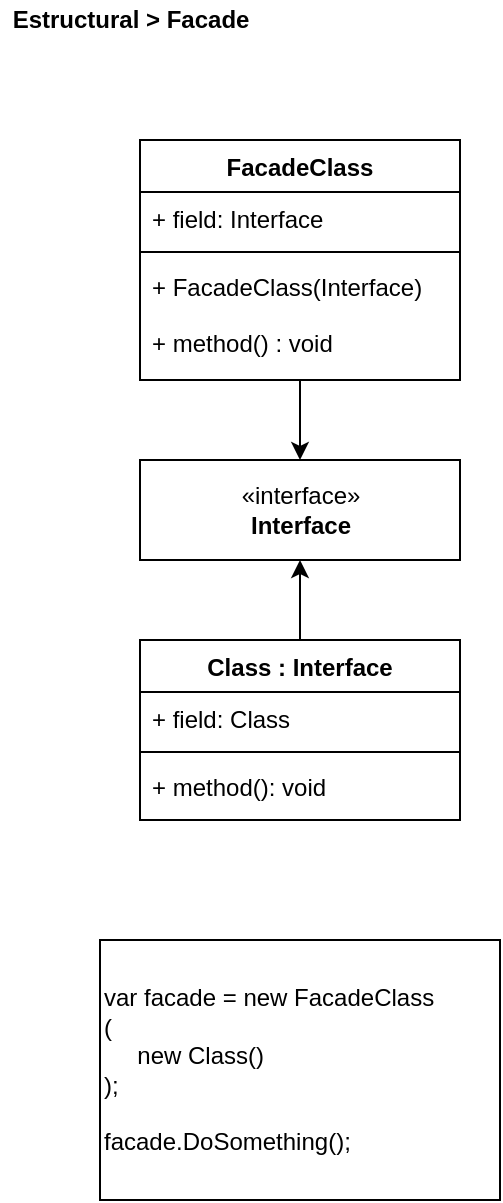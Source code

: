 <mxfile version="13.0.1" type="device"><diagram id="2dO6k6mJ6DyXyBbT0Y1m" name="Page-1"><mxGraphModel dx="1086" dy="806" grid="1" gridSize="10" guides="1" tooltips="1" connect="1" arrows="1" fold="1" page="1" pageScale="1" pageWidth="827" pageHeight="1169" math="0" shadow="0"><root><mxCell id="0"/><mxCell id="1" parent="0"/><mxCell id="jb3W8oWvL1DoOddfANbn-21" value="&lt;span&gt;var facade = new FacadeClass&lt;br&gt;(&lt;br&gt;&amp;nbsp; &amp;nbsp; &amp;nbsp;new Class()&lt;br&gt;);&lt;br&gt;&lt;br&gt;facade.DoSomething();&lt;br&gt;&lt;/span&gt;" style="rounded=0;whiteSpace=wrap;html=1;align=left;labelBackgroundColor=#ffffff;" parent="1" vertex="1"><mxGeometry x="50" y="470" width="200" height="130" as="geometry"/></mxCell><mxCell id="_gdt-Ls8ZpUdM3LCKQaS-1" value="&lt;b&gt;Estructural &amp;gt; Facade&lt;/b&gt;" style="text;html=1;align=center;verticalAlign=middle;resizable=0;points=[];autosize=1;" parent="1" vertex="1"><mxGeometry width="130" height="20" as="geometry"/></mxCell><mxCell id="5ZHKx-4iuGjycEot-wH5-1" value="«interface»&lt;br&gt;&lt;b&gt;Interface&lt;/b&gt;" style="html=1;" parent="1" vertex="1"><mxGeometry x="70" y="230" width="160" height="50" as="geometry"/></mxCell><mxCell id="5ZHKx-4iuGjycEot-wH5-24" style="edgeStyle=orthogonalEdgeStyle;rounded=0;orthogonalLoop=1;jettySize=auto;html=1;entryX=0.5;entryY=1;entryDx=0;entryDy=0;" parent="1" source="5ZHKx-4iuGjycEot-wH5-12" target="5ZHKx-4iuGjycEot-wH5-1" edge="1"><mxGeometry relative="1" as="geometry"/></mxCell><mxCell id="UagUJRM8NwmgdEF_9Nzj-2" style="edgeStyle=orthogonalEdgeStyle;rounded=0;orthogonalLoop=1;jettySize=auto;html=1;entryX=0.5;entryY=0;entryDx=0;entryDy=0;" edge="1" parent="1" source="5ZHKx-4iuGjycEot-wH5-19" target="5ZHKx-4iuGjycEot-wH5-1"><mxGeometry relative="1" as="geometry"/></mxCell><mxCell id="5ZHKx-4iuGjycEot-wH5-12" value="Class : Interface" style="swimlane;fontStyle=1;align=center;verticalAlign=top;childLayout=stackLayout;horizontal=1;startSize=26;horizontalStack=0;resizeParent=1;resizeParentMax=0;resizeLast=0;collapsible=1;marginBottom=0;" parent="1" vertex="1"><mxGeometry x="70" y="320" width="160" height="90" as="geometry"/></mxCell><mxCell id="5ZHKx-4iuGjycEot-wH5-13" value="+ field: Class" style="text;strokeColor=none;fillColor=none;align=left;verticalAlign=top;spacingLeft=4;spacingRight=4;overflow=hidden;rotatable=0;points=[[0,0.5],[1,0.5]];portConstraint=eastwest;" parent="5ZHKx-4iuGjycEot-wH5-12" vertex="1"><mxGeometry y="26" width="160" height="26" as="geometry"/></mxCell><mxCell id="5ZHKx-4iuGjycEot-wH5-14" value="" style="line;strokeWidth=1;fillColor=none;align=left;verticalAlign=middle;spacingTop=-1;spacingLeft=3;spacingRight=3;rotatable=0;labelPosition=right;points=[];portConstraint=eastwest;" parent="5ZHKx-4iuGjycEot-wH5-12" vertex="1"><mxGeometry y="52" width="160" height="8" as="geometry"/></mxCell><mxCell id="5ZHKx-4iuGjycEot-wH5-15" value="+ method(): void" style="text;strokeColor=none;fillColor=none;align=left;verticalAlign=top;spacingLeft=4;spacingRight=4;overflow=hidden;rotatable=0;points=[[0,0.5],[1,0.5]];portConstraint=eastwest;" parent="5ZHKx-4iuGjycEot-wH5-12" vertex="1"><mxGeometry y="60" width="160" height="30" as="geometry"/></mxCell><mxCell id="5ZHKx-4iuGjycEot-wH5-19" value="FacadeClass" style="swimlane;fontStyle=1;align=center;verticalAlign=top;childLayout=stackLayout;horizontal=1;startSize=26;horizontalStack=0;resizeParent=1;resizeParentMax=0;resizeLast=0;collapsible=1;marginBottom=0;" parent="1" vertex="1"><mxGeometry x="70" y="70" width="160" height="120" as="geometry"/></mxCell><mxCell id="UagUJRM8NwmgdEF_9Nzj-1" value="+ field: Interface" style="text;strokeColor=none;fillColor=none;align=left;verticalAlign=top;spacingLeft=4;spacingRight=4;overflow=hidden;rotatable=0;points=[[0,0.5],[1,0.5]];portConstraint=eastwest;" vertex="1" parent="5ZHKx-4iuGjycEot-wH5-19"><mxGeometry y="26" width="160" height="26" as="geometry"/></mxCell><mxCell id="5ZHKx-4iuGjycEot-wH5-21" value="" style="line;strokeWidth=1;fillColor=none;align=left;verticalAlign=middle;spacingTop=-1;spacingLeft=3;spacingRight=3;rotatable=0;labelPosition=right;points=[];portConstraint=eastwest;" parent="5ZHKx-4iuGjycEot-wH5-19" vertex="1"><mxGeometry y="52" width="160" height="8" as="geometry"/></mxCell><mxCell id="5ZHKx-4iuGjycEot-wH5-22" value="+ FacadeClass(Interface) &#10;&#10;+ method() : void" style="text;strokeColor=none;fillColor=none;align=left;verticalAlign=top;spacingLeft=4;spacingRight=4;overflow=hidden;rotatable=0;points=[[0,0.5],[1,0.5]];portConstraint=eastwest;" parent="5ZHKx-4iuGjycEot-wH5-19" vertex="1"><mxGeometry y="60" width="160" height="60" as="geometry"/></mxCell></root></mxGraphModel></diagram></mxfile>